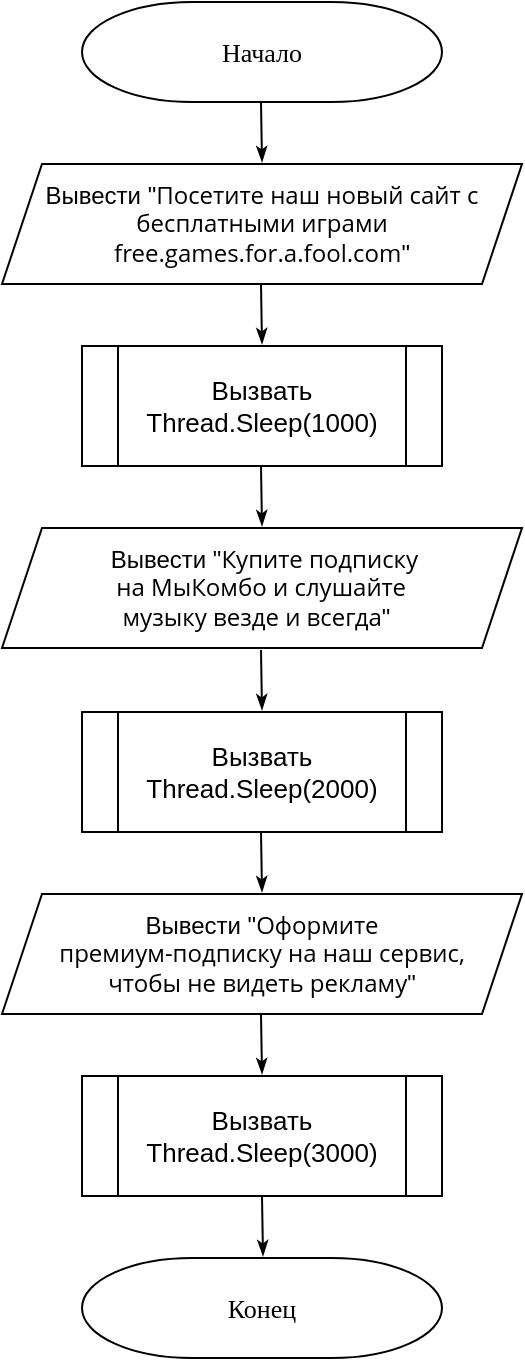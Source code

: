 <mxfile version="20.5.3" type="device"><diagram name="Page-1" id="edf60f1a-56cd-e834-aa8a-f176f3a09ee4"><mxGraphModel dx="1580" dy="838" grid="1" gridSize="10" guides="1" tooltips="1" connect="1" arrows="1" fold="1" page="1" pageScale="1" pageWidth="827" pageHeight="1169" background="none" math="0" shadow="0"><root><mxCell id="0"/><mxCell id="1" parent="0"/><mxCell id="T4RN64IunvejxJBb80Qh-1" value="&lt;font style=&quot;font-size: 13px;&quot;&gt;Начало&lt;/font&gt;" style="strokeWidth=1;html=1;shape=mxgraph.flowchart.terminator;whiteSpace=wrap;rounded=0;shadow=0;labelBackgroundColor=none;fontFamily=Verdana;fontSize=8;align=center;" parent="1" vertex="1"><mxGeometry x="321" y="233" width="180" height="50" as="geometry"/></mxCell><mxCell id="T4RN64IunvejxJBb80Qh-3" style="edgeStyle=orthogonalEdgeStyle;rounded=0;html=1;labelBackgroundColor=none;startSize=5;endArrow=classicThin;endFill=1;endSize=5;jettySize=auto;orthogonalLoop=1;strokeWidth=1;fontFamily=Verdana;fontSize=8;entryX=0.5;entryY=0;entryDx=0;entryDy=0;" parent="1" edge="1"><mxGeometry relative="1" as="geometry"><mxPoint x="410.5" y="283" as="sourcePoint"/><mxPoint x="411" y="313" as="targetPoint"/></mxGeometry></mxCell><mxCell id="T4RN64IunvejxJBb80Qh-5" style="edgeStyle=orthogonalEdgeStyle;rounded=0;orthogonalLoop=1;jettySize=auto;html=1;exitX=0.5;exitY=1;exitDx=0;exitDy=0;fontSize=13;" parent="1" edge="1"><mxGeometry relative="1" as="geometry"><mxPoint x="411" y="485" as="sourcePoint"/><mxPoint x="411" y="485" as="targetPoint"/></mxGeometry></mxCell><mxCell id="T4RN64IunvejxJBb80Qh-6" style="edgeStyle=orthogonalEdgeStyle;rounded=0;orthogonalLoop=1;jettySize=auto;html=1;exitX=0.5;exitY=1;exitDx=0;exitDy=0;fontSize=13;" parent="1" edge="1"><mxGeometry relative="1" as="geometry"><mxPoint x="411" y="485" as="sourcePoint"/><mxPoint x="411" y="485" as="targetPoint"/></mxGeometry></mxCell><mxCell id="T4RN64IunvejxJBb80Qh-13" value="Вызвать Thread.Sleep(1000)" style="shape=process;whiteSpace=wrap;html=1;backgroundOutline=1;shadow=0;fontSize=13;" parent="1" vertex="1"><mxGeometry x="321" y="405" width="180" height="60" as="geometry"/></mxCell><mxCell id="T4RN64IunvejxJBb80Qh-15" value="&lt;font style=&quot;font-size: 13px;&quot;&gt;Конец&lt;/font&gt;" style="strokeWidth=1;html=1;shape=mxgraph.flowchart.terminator;whiteSpace=wrap;rounded=0;shadow=0;labelBackgroundColor=none;fontFamily=Verdana;fontSize=8;align=center;" parent="1" vertex="1"><mxGeometry x="321" y="861" width="180" height="50" as="geometry"/></mxCell><mxCell id="eOCYHH175tSIkdkKuSrq-9" style="edgeStyle=orthogonalEdgeStyle;rounded=0;html=1;labelBackgroundColor=none;startSize=5;endArrow=classicThin;endFill=1;endSize=5;jettySize=auto;orthogonalLoop=1;strokeWidth=1;fontFamily=Verdana;fontSize=8;entryX=0.5;entryY=0;entryDx=0;entryDy=0;" edge="1" parent="1"><mxGeometry relative="1" as="geometry"><mxPoint x="411" y="830" as="sourcePoint"/><mxPoint x="411.5" y="860" as="targetPoint"/></mxGeometry></mxCell><mxCell id="eOCYHH175tSIkdkKuSrq-10" value="Вывести &quot;&lt;span style=&quot;color: inherit; font-family: &amp;quot;Open Sans&amp;quot;, &amp;quot;Helvetica Neue&amp;quot;, Helvetica, Arial, sans-serif; font-size: inherit; font-style: inherit; font-variant-ligatures: inherit; font-variant-caps: inherit; font-weight: inherit; text-align: left;&quot;&gt;Посетите наш новый сайт с бесплатными играми free.games.for.a.fool.com&lt;/span&gt;&quot;" style="shape=parallelogram;perimeter=parallelogramPerimeter;whiteSpace=wrap;html=1;fixedSize=1;" vertex="1" parent="1"><mxGeometry x="281" y="314" width="260" height="60" as="geometry"/></mxCell><mxCell id="eOCYHH175tSIkdkKuSrq-11" style="edgeStyle=orthogonalEdgeStyle;rounded=0;html=1;labelBackgroundColor=none;startSize=5;endArrow=classicThin;endFill=1;endSize=5;jettySize=auto;orthogonalLoop=1;strokeWidth=1;fontFamily=Verdana;fontSize=8;entryX=0.5;entryY=0;entryDx=0;entryDy=0;" edge="1" parent="1"><mxGeometry relative="1" as="geometry"><mxPoint x="410.5" y="374" as="sourcePoint"/><mxPoint x="411" y="404" as="targetPoint"/></mxGeometry></mxCell><mxCell id="eOCYHH175tSIkdkKuSrq-12" style="edgeStyle=orthogonalEdgeStyle;rounded=0;html=1;labelBackgroundColor=none;startSize=5;endArrow=classicThin;endFill=1;endSize=5;jettySize=auto;orthogonalLoop=1;strokeWidth=1;fontFamily=Verdana;fontSize=8;entryX=0.5;entryY=0;entryDx=0;entryDy=0;" edge="1" parent="1"><mxGeometry relative="1" as="geometry"><mxPoint x="410.5" y="465" as="sourcePoint"/><mxPoint x="411" y="495" as="targetPoint"/></mxGeometry></mxCell><mxCell id="eOCYHH175tSIkdkKuSrq-13" style="edgeStyle=orthogonalEdgeStyle;rounded=0;orthogonalLoop=1;jettySize=auto;html=1;exitX=0.5;exitY=1;exitDx=0;exitDy=0;fontSize=13;" edge="1" parent="1"><mxGeometry relative="1" as="geometry"><mxPoint x="411" y="668" as="sourcePoint"/><mxPoint x="411" y="668" as="targetPoint"/></mxGeometry></mxCell><mxCell id="eOCYHH175tSIkdkKuSrq-14" style="edgeStyle=orthogonalEdgeStyle;rounded=0;orthogonalLoop=1;jettySize=auto;html=1;exitX=0.5;exitY=1;exitDx=0;exitDy=0;fontSize=13;" edge="1" parent="1"><mxGeometry relative="1" as="geometry"><mxPoint x="411" y="668" as="sourcePoint"/><mxPoint x="411" y="668" as="targetPoint"/></mxGeometry></mxCell><mxCell id="eOCYHH175tSIkdkKuSrq-15" value="Вызвать Thread.Sleep(2000)" style="shape=process;whiteSpace=wrap;html=1;backgroundOutline=1;shadow=0;fontSize=13;" vertex="1" parent="1"><mxGeometry x="321" y="588" width="180" height="60" as="geometry"/></mxCell><mxCell id="eOCYHH175tSIkdkKuSrq-17" style="edgeStyle=orthogonalEdgeStyle;rounded=0;html=1;labelBackgroundColor=none;startSize=5;endArrow=classicThin;endFill=1;endSize=5;jettySize=auto;orthogonalLoop=1;strokeWidth=1;fontFamily=Verdana;fontSize=8;entryX=0.5;entryY=0;entryDx=0;entryDy=0;" edge="1" parent="1"><mxGeometry relative="1" as="geometry"><mxPoint x="410.5" y="557" as="sourcePoint"/><mxPoint x="411" y="587" as="targetPoint"/></mxGeometry></mxCell><mxCell id="eOCYHH175tSIkdkKuSrq-18" style="edgeStyle=orthogonalEdgeStyle;rounded=0;html=1;labelBackgroundColor=none;startSize=5;endArrow=classicThin;endFill=1;endSize=5;jettySize=auto;orthogonalLoop=1;strokeWidth=1;fontFamily=Verdana;fontSize=8;entryX=0.5;entryY=0;entryDx=0;entryDy=0;" edge="1" parent="1"><mxGeometry relative="1" as="geometry"><mxPoint x="410.5" y="648" as="sourcePoint"/><mxPoint x="411" y="678" as="targetPoint"/></mxGeometry></mxCell><mxCell id="eOCYHH175tSIkdkKuSrq-19" style="edgeStyle=orthogonalEdgeStyle;rounded=0;orthogonalLoop=1;jettySize=auto;html=1;exitX=0.5;exitY=1;exitDx=0;exitDy=0;fontSize=13;" edge="1" parent="1"><mxGeometry relative="1" as="geometry"><mxPoint x="411" y="850" as="sourcePoint"/><mxPoint x="411" y="850" as="targetPoint"/></mxGeometry></mxCell><mxCell id="eOCYHH175tSIkdkKuSrq-20" style="edgeStyle=orthogonalEdgeStyle;rounded=0;orthogonalLoop=1;jettySize=auto;html=1;exitX=0.5;exitY=1;exitDx=0;exitDy=0;fontSize=13;" edge="1" parent="1"><mxGeometry relative="1" as="geometry"><mxPoint x="411" y="850" as="sourcePoint"/><mxPoint x="411" y="850" as="targetPoint"/></mxGeometry></mxCell><mxCell id="eOCYHH175tSIkdkKuSrq-21" value="Вызвать Thread.Sleep(3000)" style="shape=process;whiteSpace=wrap;html=1;backgroundOutline=1;shadow=0;fontSize=13;" vertex="1" parent="1"><mxGeometry x="321" y="770" width="180" height="60" as="geometry"/></mxCell><mxCell id="eOCYHH175tSIkdkKuSrq-23" style="edgeStyle=orthogonalEdgeStyle;rounded=0;html=1;labelBackgroundColor=none;startSize=5;endArrow=classicThin;endFill=1;endSize=5;jettySize=auto;orthogonalLoop=1;strokeWidth=1;fontFamily=Verdana;fontSize=8;entryX=0.5;entryY=0;entryDx=0;entryDy=0;" edge="1" parent="1"><mxGeometry relative="1" as="geometry"><mxPoint x="410.5" y="739" as="sourcePoint"/><mxPoint x="411" y="769" as="targetPoint"/></mxGeometry></mxCell><mxCell id="eOCYHH175tSIkdkKuSrq-26" value="&lt;div style=&quot;text-align: left;&quot;&gt;&lt;span style=&quot;white-space: pre;&quot;&gt;&#9;&lt;/span&gt;&lt;span style=&quot;white-space: pre;&quot;&gt;&#9;&lt;/span&gt;Вывести &quot;&lt;span style=&quot;color: inherit; font-family: &amp;quot;Open Sans&amp;quot;, &amp;quot;Helvetica Neue&amp;quot;, Helvetica, Arial, sans-serif; font-size: inherit; font-style: inherit; font-variant-ligatures: inherit; font-variant-caps: inherit; font-weight: inherit;&quot;&gt;Купите подписку&amp;nbsp;&lt;/span&gt;&lt;/div&gt;&lt;div style=&quot;text-align: left;&quot;&gt;&lt;span style=&quot;color: inherit; font-family: &amp;quot;Open Sans&amp;quot;, &amp;quot;Helvetica Neue&amp;quot;, Helvetica, Arial, sans-serif; font-size: inherit; font-style: inherit; font-variant-ligatures: inherit; font-variant-caps: inherit; font-weight: inherit;&quot;&gt;&lt;span style=&quot;white-space: pre;&quot;&gt;&#9;&lt;/span&gt;&amp;nbsp; &amp;nbsp; &amp;nbsp; &amp;nbsp; &amp;nbsp; на МыКомбо и слушайте &lt;span style=&quot;white-space: pre;&quot;&gt;&#9;&lt;/span&gt;&lt;span style=&quot;white-space: pre;&quot;&gt;&#9;&amp;nbsp;&lt;/span&gt;&amp;nbsp; &lt;span style=&quot;white-space: pre;&quot;&gt;&#9;&lt;/span&gt;&lt;span style=&quot;white-space: pre;&quot;&gt;&#9;&lt;/span&gt;&amp;nbsp; &amp;nbsp;музыку везде и всегда&lt;/span&gt;&quot;&lt;/div&gt;" style="shape=parallelogram;perimeter=parallelogramPerimeter;whiteSpace=wrap;html=1;fixedSize=1;fillColor=default;noLabel=0;connectable=1;fillOpacity=100;" vertex="1" parent="1"><mxGeometry x="281" y="496" width="260" height="60" as="geometry"/></mxCell><mxCell id="eOCYHH175tSIkdkKuSrq-27" value="Вывести &quot;&lt;span style=&quot;color: inherit; font-family: &amp;quot;Open Sans&amp;quot;, &amp;quot;Helvetica Neue&amp;quot;, Helvetica, Arial, sans-serif; font-size: inherit; font-style: inherit; font-variant-ligatures: inherit; font-variant-caps: inherit; font-weight: inherit; text-align: left;&quot;&gt;Оформите &lt;br&gt;премиум-подписку на наш сервис, &lt;br&gt;чтобы не видеть рекламу&lt;/span&gt;&quot;" style="shape=parallelogram;perimeter=parallelogramPerimeter;whiteSpace=wrap;html=1;fixedSize=1;" vertex="1" parent="1"><mxGeometry x="281" y="679" width="260" height="60" as="geometry"/></mxCell></root></mxGraphModel></diagram></mxfile>